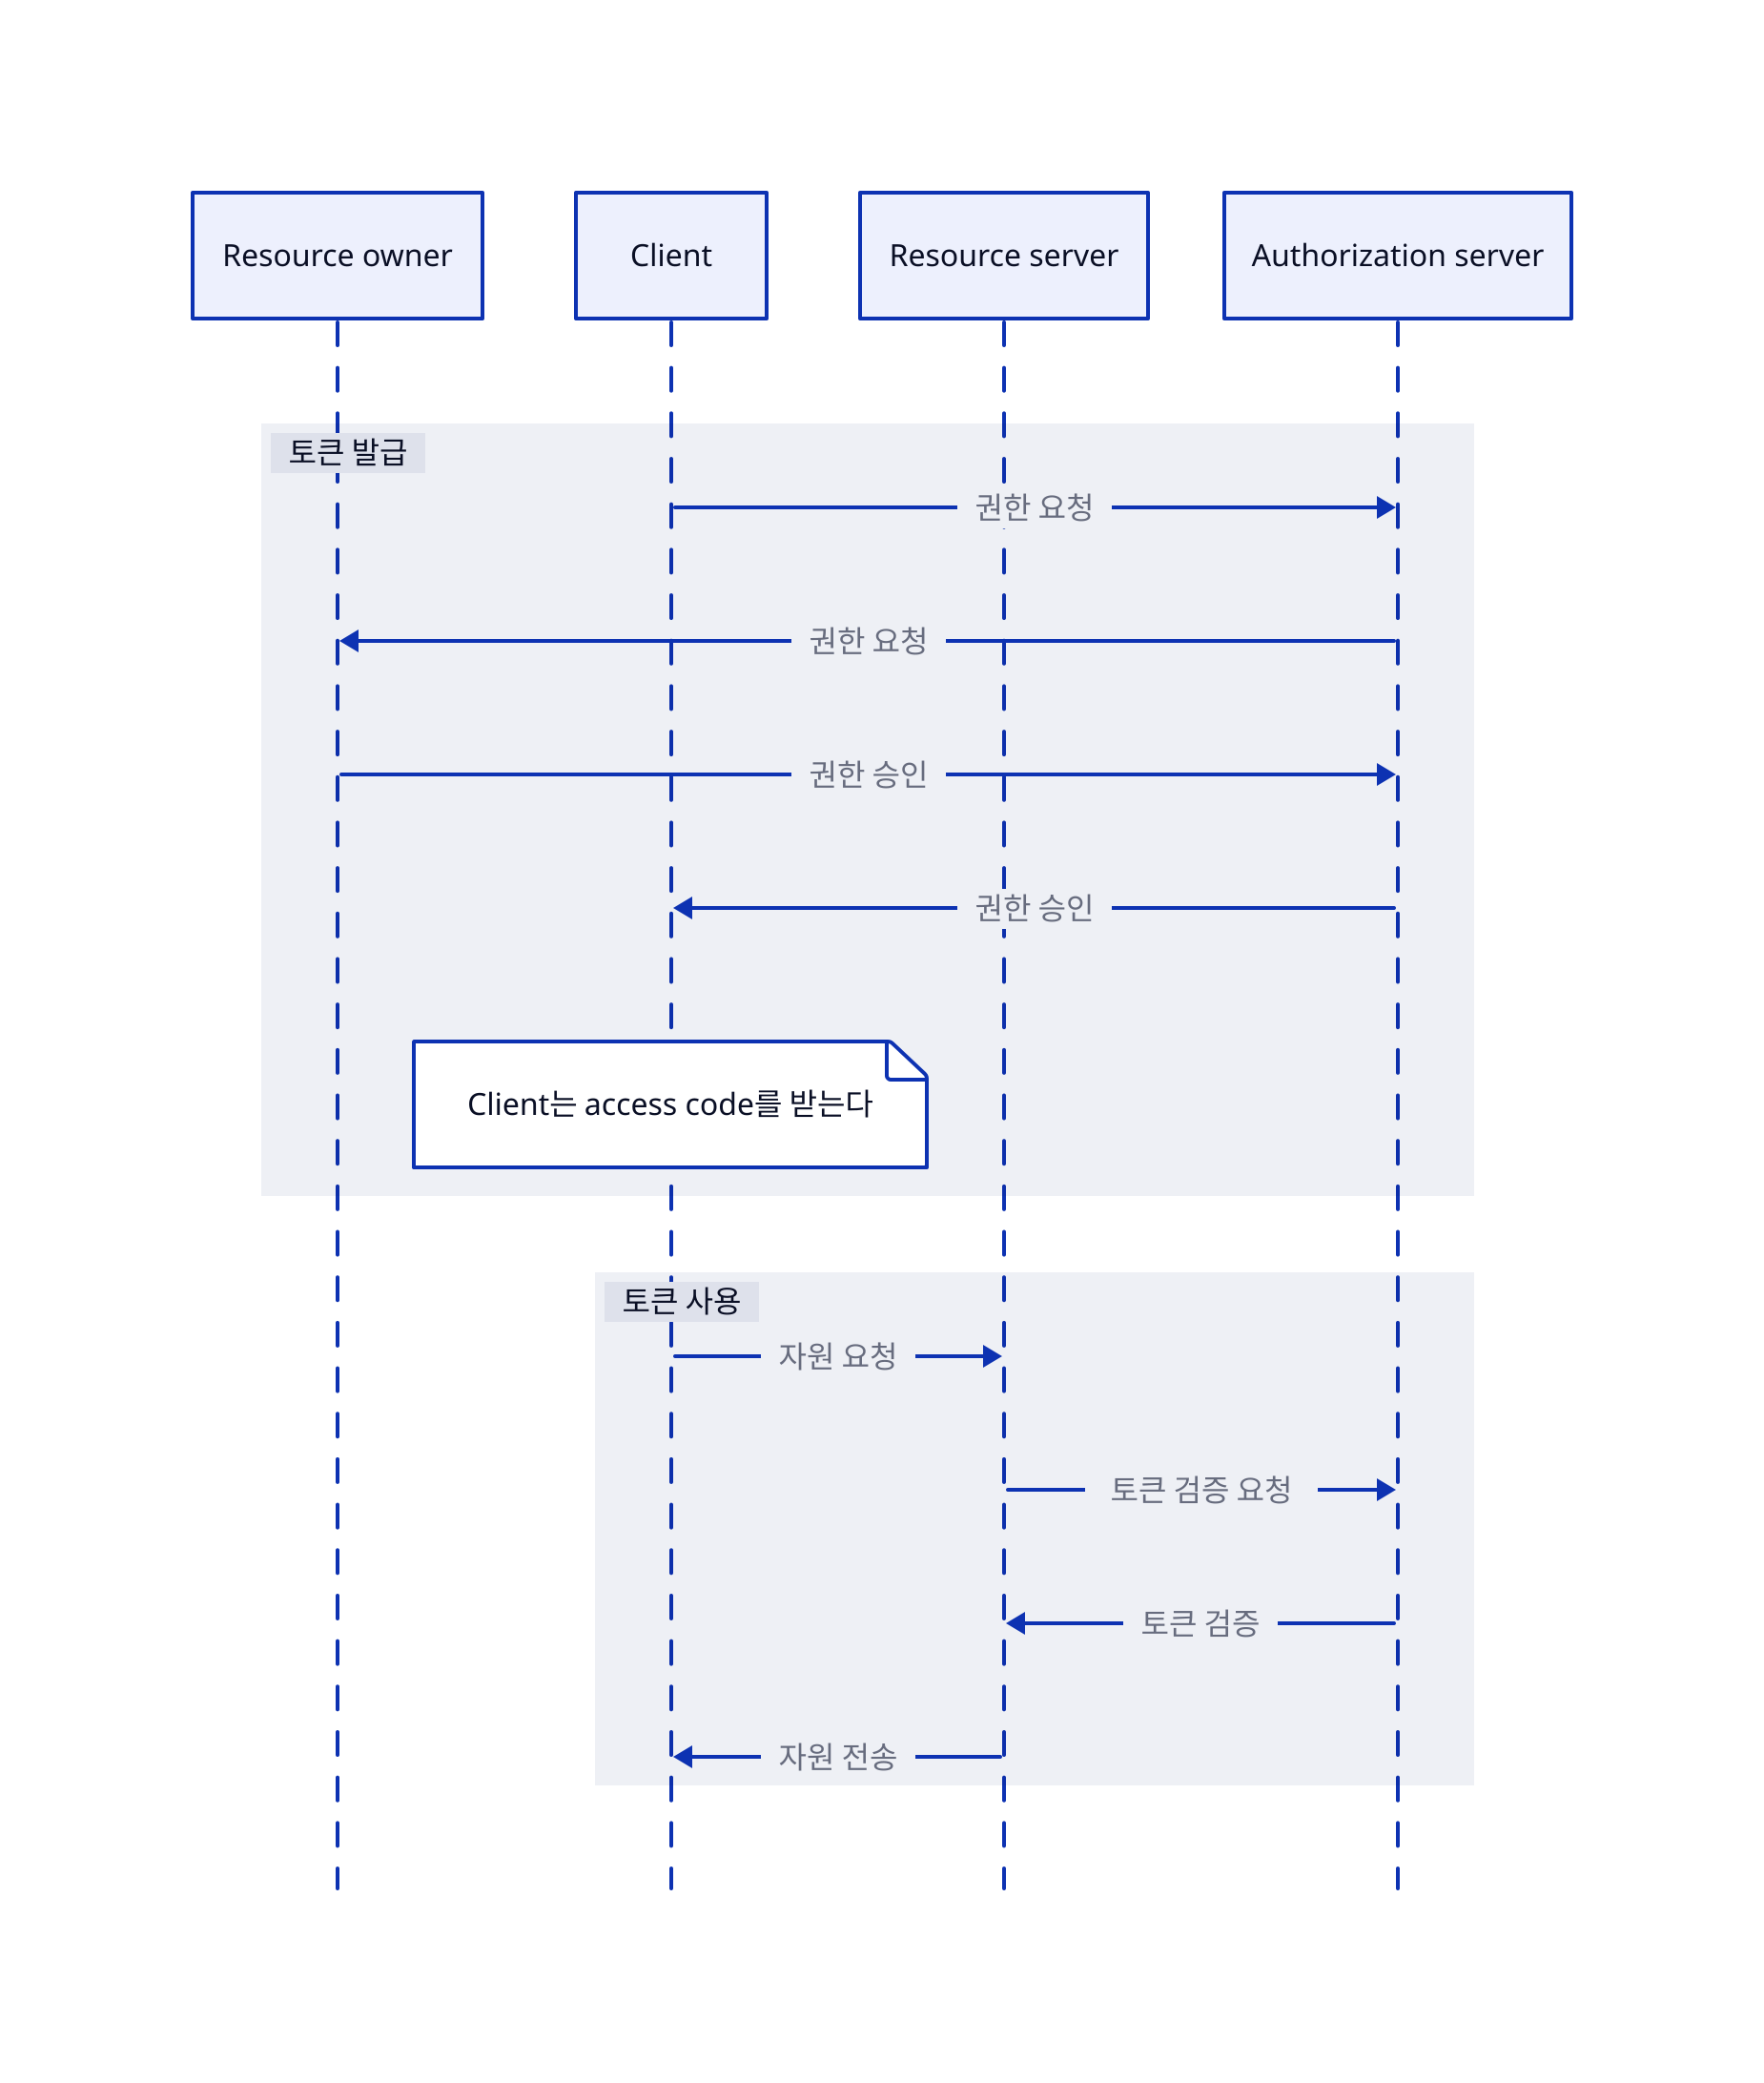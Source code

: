 shape: sequence_diagram

o: Resource owner
c: Client
rs: Resource server
as: Authorization server

토큰 발급: {
    c -> as -> o    : 권한 요청
    o -> as -> c    : 권한 승인
    c."Client는 access code를 받는다"
}

토큰 사용: {
    c -> rs     : 자원 요청
    rs -> as    : 토큰 검증 요청
    as -> rs    : 토큰 검증
    rs -> c     : 자원 전송
}